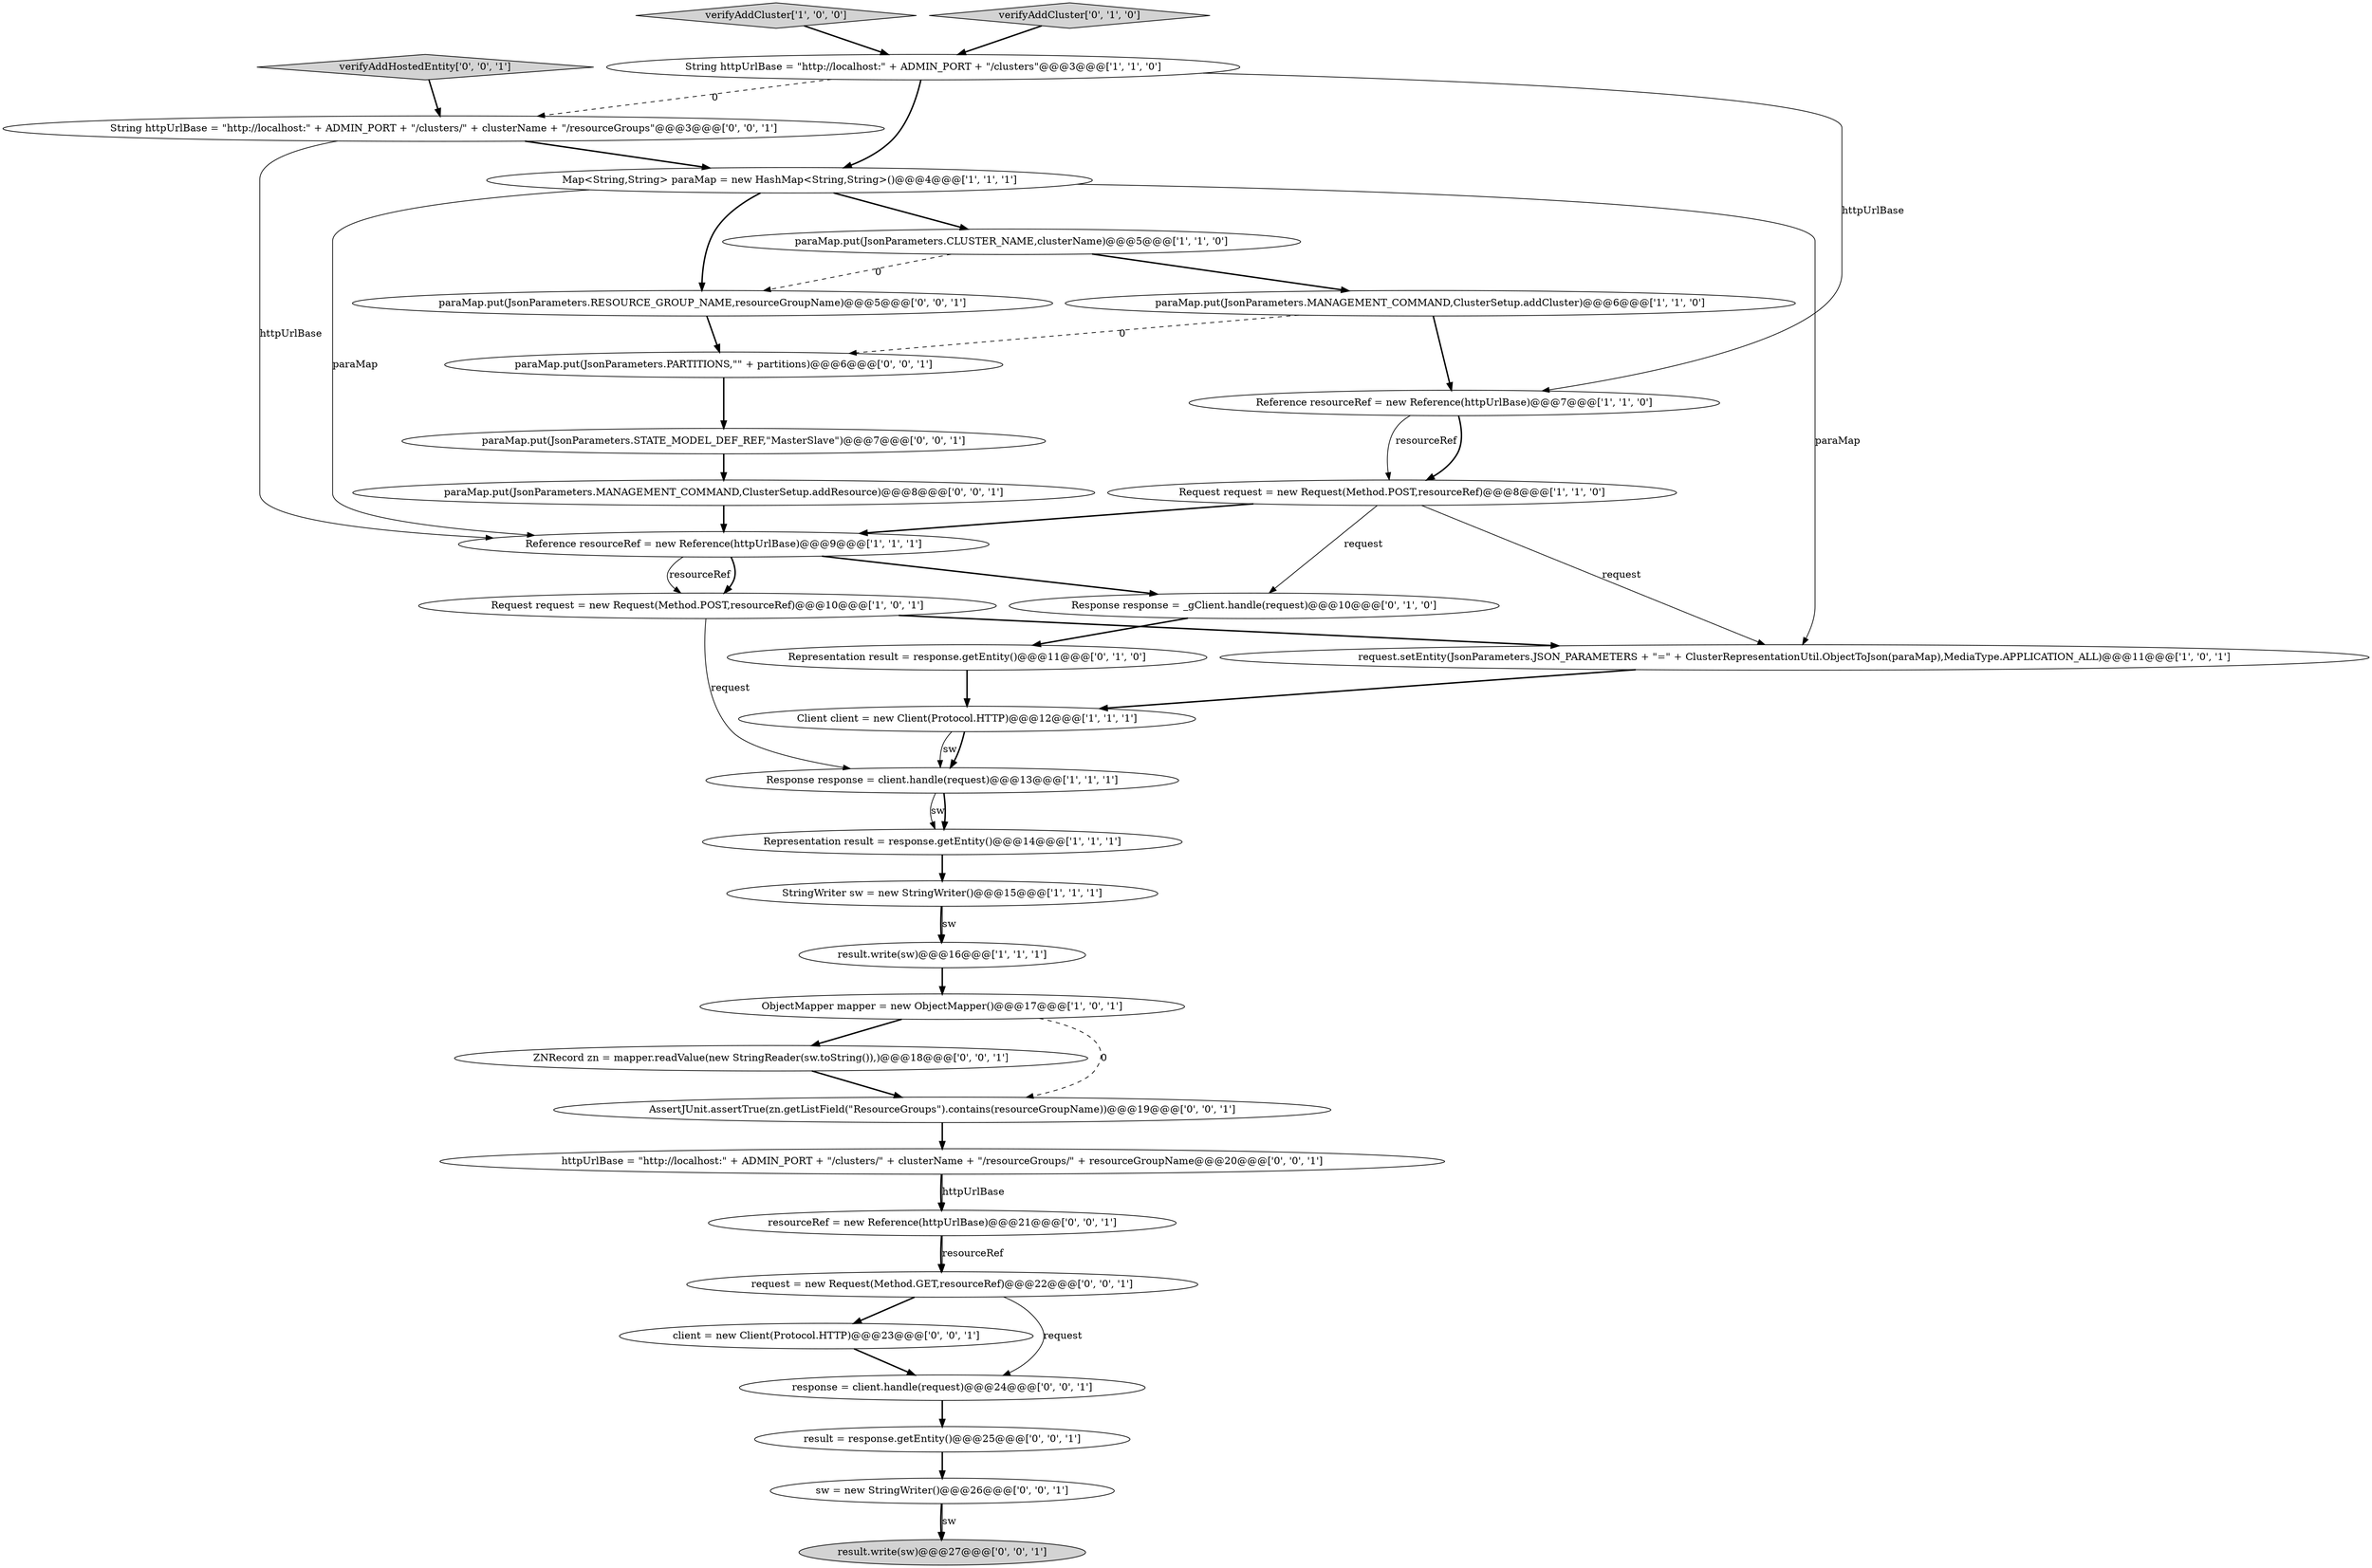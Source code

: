 digraph {
15 [style = filled, label = "result.write(sw)@@@16@@@['1', '1', '1']", fillcolor = white, shape = ellipse image = "AAA0AAABBB1BBB"];
4 [style = filled, label = "verifyAddCluster['1', '0', '0']", fillcolor = lightgray, shape = diamond image = "AAA0AAABBB1BBB"];
2 [style = filled, label = "Client client = new Client(Protocol.HTTP)@@@12@@@['1', '1', '1']", fillcolor = white, shape = ellipse image = "AAA0AAABBB1BBB"];
8 [style = filled, label = "String httpUrlBase = \"http://localhost:\" + ADMIN_PORT + \"/clusters\"@@@3@@@['1', '1', '0']", fillcolor = white, shape = ellipse image = "AAA0AAABBB1BBB"];
28 [style = filled, label = "AssertJUnit.assertTrue(zn.getListField(\"ResourceGroups\").contains(resourceGroupName))@@@19@@@['0', '0', '1']", fillcolor = white, shape = ellipse image = "AAA0AAABBB3BBB"];
26 [style = filled, label = "paraMap.put(JsonParameters.MANAGEMENT_COMMAND,ClusterSetup.addResource)@@@8@@@['0', '0', '1']", fillcolor = white, shape = ellipse image = "AAA0AAABBB3BBB"];
24 [style = filled, label = "result.write(sw)@@@27@@@['0', '0', '1']", fillcolor = lightgray, shape = ellipse image = "AAA0AAABBB3BBB"];
31 [style = filled, label = "ZNRecord zn = mapper.readValue(new StringReader(sw.toString()),)@@@18@@@['0', '0', '1']", fillcolor = white, shape = ellipse image = "AAA0AAABBB3BBB"];
9 [style = filled, label = "Map<String,String> paraMap = new HashMap<String,String>()@@@4@@@['1', '1', '1']", fillcolor = white, shape = ellipse image = "AAA0AAABBB1BBB"];
33 [style = filled, label = "paraMap.put(JsonParameters.RESOURCE_GROUP_NAME,resourceGroupName)@@@5@@@['0', '0', '1']", fillcolor = white, shape = ellipse image = "AAA0AAABBB3BBB"];
22 [style = filled, label = "httpUrlBase = \"http://localhost:\" + ADMIN_PORT + \"/clusters/\" + clusterName + \"/resourceGroups/\" + resourceGroupName@@@20@@@['0', '0', '1']", fillcolor = white, shape = ellipse image = "AAA0AAABBB3BBB"];
23 [style = filled, label = "sw = new StringWriter()@@@26@@@['0', '0', '1']", fillcolor = white, shape = ellipse image = "AAA0AAABBB3BBB"];
21 [style = filled, label = "String httpUrlBase = \"http://localhost:\" + ADMIN_PORT + \"/clusters/\" + clusterName + \"/resourceGroups\"@@@3@@@['0', '0', '1']", fillcolor = white, shape = ellipse image = "AAA0AAABBB3BBB"];
25 [style = filled, label = "response = client.handle(request)@@@24@@@['0', '0', '1']", fillcolor = white, shape = ellipse image = "AAA0AAABBB3BBB"];
32 [style = filled, label = "client = new Client(Protocol.HTTP)@@@23@@@['0', '0', '1']", fillcolor = white, shape = ellipse image = "AAA0AAABBB3BBB"];
30 [style = filled, label = "paraMap.put(JsonParameters.PARTITIONS,\"\" + partitions)@@@6@@@['0', '0', '1']", fillcolor = white, shape = ellipse image = "AAA0AAABBB3BBB"];
5 [style = filled, label = "request.setEntity(JsonParameters.JSON_PARAMETERS + \"=\" + ClusterRepresentationUtil.ObjectToJson(paraMap),MediaType.APPLICATION_ALL)@@@11@@@['1', '0', '1']", fillcolor = white, shape = ellipse image = "AAA0AAABBB1BBB"];
14 [style = filled, label = "Reference resourceRef = new Reference(httpUrlBase)@@@9@@@['1', '1', '1']", fillcolor = white, shape = ellipse image = "AAA0AAABBB1BBB"];
27 [style = filled, label = "request = new Request(Method.GET,resourceRef)@@@22@@@['0', '0', '1']", fillcolor = white, shape = ellipse image = "AAA0AAABBB3BBB"];
16 [style = filled, label = "Response response = _gClient.handle(request)@@@10@@@['0', '1', '0']", fillcolor = white, shape = ellipse image = "AAA0AAABBB2BBB"];
0 [style = filled, label = "paraMap.put(JsonParameters.CLUSTER_NAME,clusterName)@@@5@@@['1', '1', '0']", fillcolor = white, shape = ellipse image = "AAA0AAABBB1BBB"];
3 [style = filled, label = "paraMap.put(JsonParameters.MANAGEMENT_COMMAND,ClusterSetup.addCluster)@@@6@@@['1', '1', '0']", fillcolor = white, shape = ellipse image = "AAA0AAABBB1BBB"];
18 [style = filled, label = "verifyAddCluster['0', '1', '0']", fillcolor = lightgray, shape = diamond image = "AAA0AAABBB2BBB"];
7 [style = filled, label = "Request request = new Request(Method.POST,resourceRef)@@@8@@@['1', '1', '0']", fillcolor = white, shape = ellipse image = "AAA0AAABBB1BBB"];
10 [style = filled, label = "Reference resourceRef = new Reference(httpUrlBase)@@@7@@@['1', '1', '0']", fillcolor = white, shape = ellipse image = "AAA0AAABBB1BBB"];
34 [style = filled, label = "result = response.getEntity()@@@25@@@['0', '0', '1']", fillcolor = white, shape = ellipse image = "AAA0AAABBB3BBB"];
20 [style = filled, label = "resourceRef = new Reference(httpUrlBase)@@@21@@@['0', '0', '1']", fillcolor = white, shape = ellipse image = "AAA0AAABBB3BBB"];
12 [style = filled, label = "Representation result = response.getEntity()@@@14@@@['1', '1', '1']", fillcolor = white, shape = ellipse image = "AAA0AAABBB1BBB"];
11 [style = filled, label = "Request request = new Request(Method.POST,resourceRef)@@@10@@@['1', '0', '1']", fillcolor = white, shape = ellipse image = "AAA0AAABBB1BBB"];
1 [style = filled, label = "StringWriter sw = new StringWriter()@@@15@@@['1', '1', '1']", fillcolor = white, shape = ellipse image = "AAA0AAABBB1BBB"];
17 [style = filled, label = "Representation result = response.getEntity()@@@11@@@['0', '1', '0']", fillcolor = white, shape = ellipse image = "AAA0AAABBB2BBB"];
13 [style = filled, label = "ObjectMapper mapper = new ObjectMapper()@@@17@@@['1', '0', '1']", fillcolor = white, shape = ellipse image = "AAA0AAABBB1BBB"];
19 [style = filled, label = "verifyAddHostedEntity['0', '0', '1']", fillcolor = lightgray, shape = diamond image = "AAA0AAABBB3BBB"];
6 [style = filled, label = "Response response = client.handle(request)@@@13@@@['1', '1', '1']", fillcolor = white, shape = ellipse image = "AAA0AAABBB1BBB"];
29 [style = filled, label = "paraMap.put(JsonParameters.STATE_MODEL_DEF_REF,\"MasterSlave\")@@@7@@@['0', '0', '1']", fillcolor = white, shape = ellipse image = "AAA0AAABBB3BBB"];
5->2 [style = bold, label=""];
3->10 [style = bold, label=""];
20->27 [style = bold, label=""];
6->12 [style = solid, label="sw"];
8->9 [style = bold, label=""];
14->16 [style = bold, label=""];
23->24 [style = bold, label=""];
9->5 [style = solid, label="paraMap"];
0->33 [style = dashed, label="0"];
34->23 [style = bold, label=""];
25->34 [style = bold, label=""];
12->1 [style = bold, label=""];
27->32 [style = bold, label=""];
7->5 [style = solid, label="request"];
13->31 [style = bold, label=""];
4->8 [style = bold, label=""];
0->3 [style = bold, label=""];
9->0 [style = bold, label=""];
22->20 [style = bold, label=""];
20->27 [style = solid, label="resourceRef"];
3->30 [style = dashed, label="0"];
14->11 [style = bold, label=""];
9->14 [style = solid, label="paraMap"];
26->14 [style = bold, label=""];
10->7 [style = solid, label="resourceRef"];
27->25 [style = solid, label="request"];
22->20 [style = solid, label="httpUrlBase"];
2->6 [style = solid, label="sw"];
7->14 [style = bold, label=""];
8->21 [style = dashed, label="0"];
28->22 [style = bold, label=""];
19->21 [style = bold, label=""];
23->24 [style = solid, label="sw"];
10->7 [style = bold, label=""];
9->33 [style = bold, label=""];
33->30 [style = bold, label=""];
32->25 [style = bold, label=""];
14->11 [style = solid, label="resourceRef"];
15->13 [style = bold, label=""];
1->15 [style = bold, label=""];
6->12 [style = bold, label=""];
2->6 [style = bold, label=""];
11->6 [style = solid, label="request"];
16->17 [style = bold, label=""];
21->9 [style = bold, label=""];
18->8 [style = bold, label=""];
31->28 [style = bold, label=""];
7->16 [style = solid, label="request"];
1->15 [style = solid, label="sw"];
8->10 [style = solid, label="httpUrlBase"];
21->14 [style = solid, label="httpUrlBase"];
13->28 [style = dashed, label="0"];
11->5 [style = bold, label=""];
30->29 [style = bold, label=""];
17->2 [style = bold, label=""];
29->26 [style = bold, label=""];
}
